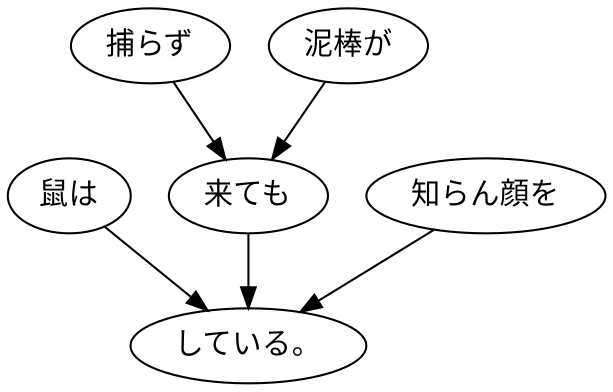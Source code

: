 digraph graph3083 {
	node0 [label="鼠は"];
	node1 [label="捕らず"];
	node2 [label="泥棒が"];
	node3 [label="来ても"];
	node4 [label="知らん顔を"];
	node5 [label="している。"];
	node0 -> node5;
	node1 -> node3;
	node2 -> node3;
	node3 -> node5;
	node4 -> node5;
}
